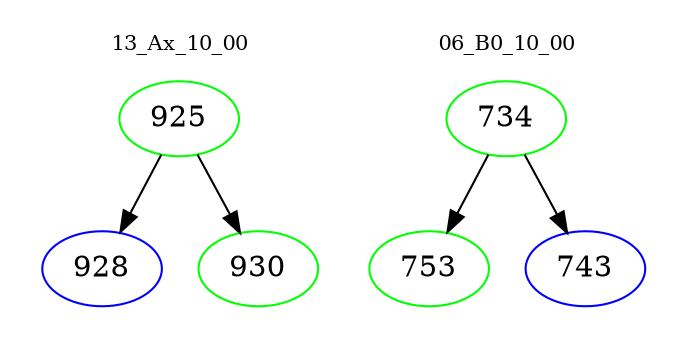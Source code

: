 digraph{
subgraph cluster_0 {
color = white
label = "13_Ax_10_00";
fontsize=10;
T0_925 [label="925", color="green"]
T0_925 -> T0_928 [color="black"]
T0_928 [label="928", color="blue"]
T0_925 -> T0_930 [color="black"]
T0_930 [label="930", color="green"]
}
subgraph cluster_1 {
color = white
label = "06_B0_10_00";
fontsize=10;
T1_734 [label="734", color="green"]
T1_734 -> T1_753 [color="black"]
T1_753 [label="753", color="green"]
T1_734 -> T1_743 [color="black"]
T1_743 [label="743", color="blue"]
}
}

